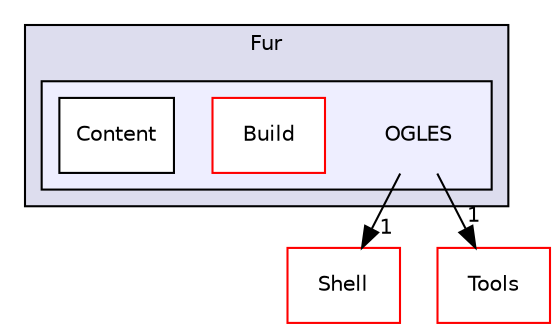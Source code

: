 digraph "PVR/SDK_3.4/Examples/Advanced/Fur/OGLES" {
  compound=true
  node [ fontsize="10", fontname="Helvetica"];
  edge [ labelfontsize="10", labelfontname="Helvetica"];
  subgraph clusterdir_684ba5041147272a4447f19b7db9c21a {
    graph [ bgcolor="#ddddee", pencolor="black", label="Fur" fontname="Helvetica", fontsize="10", URL="dir_684ba5041147272a4447f19b7db9c21a.html"]
  subgraph clusterdir_e0f5998ea4a84be0505cc3b70a6b6be7 {
    graph [ bgcolor="#eeeeff", pencolor="black", label="" URL="dir_e0f5998ea4a84be0505cc3b70a6b6be7.html"];
    dir_e0f5998ea4a84be0505cc3b70a6b6be7 [shape=plaintext label="OGLES"];
    dir_54b8edda4c3f1a67de6e5a09c6994d13 [shape=box label="Build" color="red" fillcolor="white" style="filled" URL="dir_54b8edda4c3f1a67de6e5a09c6994d13.html"];
    dir_cf95d699585b26a7d1eadd32742c5377 [shape=box label="Content" color="black" fillcolor="white" style="filled" URL="dir_cf95d699585b26a7d1eadd32742c5377.html"];
  }
  }
  dir_de41955a66a331b990d60d5323117a97 [shape=box label="Shell" fillcolor="white" style="filled" color="red" URL="dir_de41955a66a331b990d60d5323117a97.html"];
  dir_5222bd6691dac9df766f8a52293393a2 [shape=box label="Tools" fillcolor="white" style="filled" color="red" URL="dir_5222bd6691dac9df766f8a52293393a2.html"];
  dir_e0f5998ea4a84be0505cc3b70a6b6be7->dir_de41955a66a331b990d60d5323117a97 [headlabel="1", labeldistance=1.5 headhref="dir_000780_000133.html"];
  dir_e0f5998ea4a84be0505cc3b70a6b6be7->dir_5222bd6691dac9df766f8a52293393a2 [headlabel="1", labeldistance=1.5 headhref="dir_000780_001762.html"];
}
